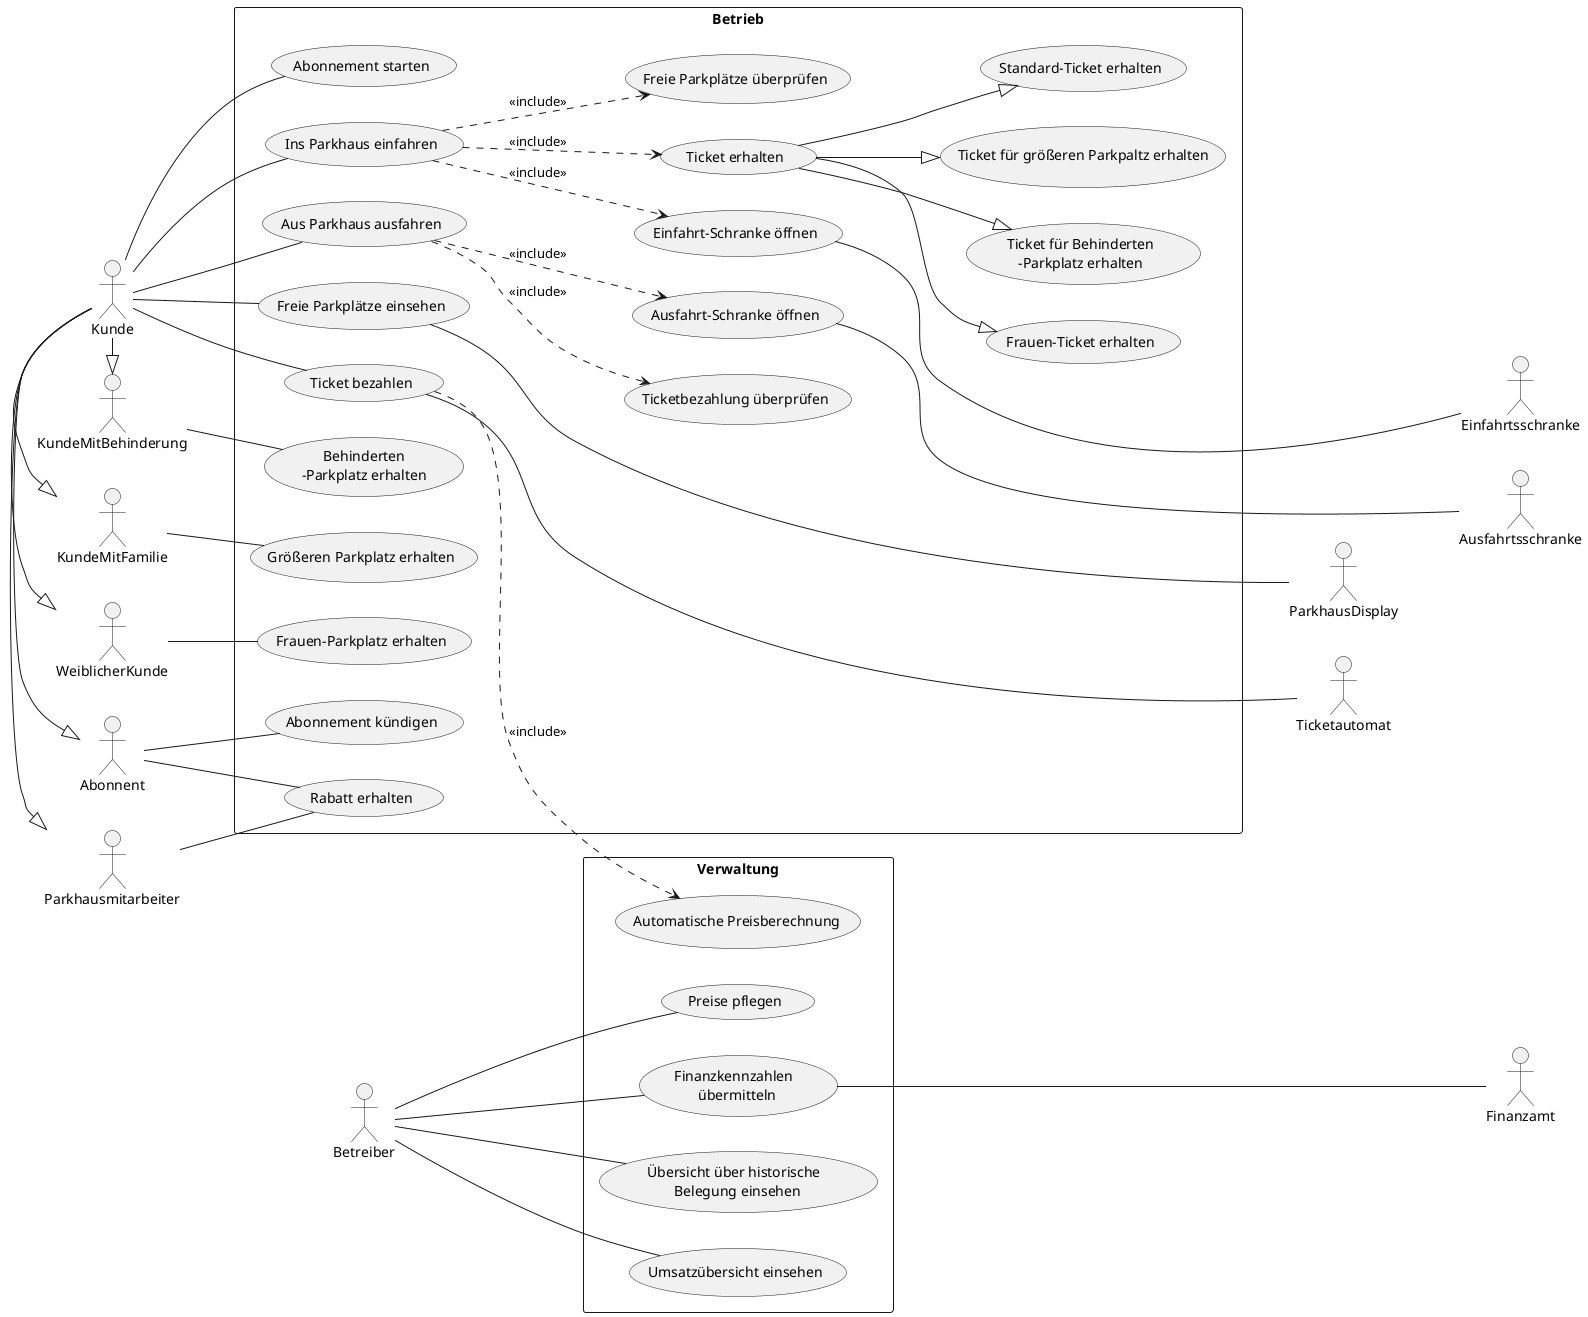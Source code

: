 @startuml
left to right direction
skinparam packageStyle rectangle
actor Kunde
actor Betreiber
actor Parkhausmitarbeiter
actor Abonnent
actor WeiblicherKunde
actor KundeMitFamilie
actor KundeMitBehinderung

actor Ticketautomat
actor ParkhausDisplay
actor Finanzamt

actor Einfahrtsschranke
actor Ausfahrtsschranke

package Betrieb {
    ''Use-Cases

    (Einfahrt-Schranke öffnen)
    (Ausfahrt-Schranke öffnen)

    (Ins Parkhaus einfahren)
    (Aus Parkhaus ausfahren)

    (Ticket erhalten)
    (Ticket bezahlen)
    (Ticketbezahlung überprüfen)

    (Standard-Ticket erhalten)
    (Frauen-Ticket erhalten)
    (Ticket für Behinderten\n-Parkplatz erhalten)
    (Ticket für größeren Parkpaltz erhalten)

    (Abonnement kündigen)
    (Abonnement starten)
    (Rabatt erhalten)

    (Freie Parkplätze einsehen)
    (Freie Parkplätze überprüfen)

    (Frauen-Parkplatz erhalten)
    (Behinderten\n-Parkplatz erhalten)
    (Größeren Parkplatz erhalten)
}

package Verwaltung {
    (Preise pflegen)
    (Finanzkennzahlen \n übermitteln)
    (Automatische Preisberechnung)
    (Übersicht über historische \n Belegung einsehen)
    (Umsatzübersicht einsehen)
}

    ''Hierarchie
    Kunde -|> Abonnent
    Kunde -|> Parkhausmitarbeiter
    Kunde -|> WeiblicherKunde
    Kunde -|> KundeMitFamilie
    Kunde -|> KundeMitBehinderung

    '' Verbindungen
    (Einfahrt-Schranke öffnen) ---- Einfahrtsschranke
    (Ausfahrt-Schranke öffnen) ---- Ausfahrtsschranke

    Kunde -- (Ins Parkhaus einfahren)
    (Ins Parkhaus einfahren) ..> (Ticket erhalten) : <<include>>
    (Ins Parkhaus einfahren) ..> (Freie Parkplätze überprüfen) : <<include>>
    (Ins Parkhaus einfahren) ..> (Einfahrt-Schranke öffnen) : <<include>>

    Kunde -- (Aus Parkhaus ausfahren)
    (Aus Parkhaus ausfahren) ..> (Ticketbezahlung überprüfen) : <<include>>
    (Aus Parkhaus ausfahren) ..> (Ausfahrt-Schranke öffnen) : <<include>>

    (Ticket erhalten) --|> (Standard-Ticket erhalten)
    (Ticket erhalten) --|> (Frauen-Ticket erhalten)
    (Ticket erhalten) --|> (Ticket für Behinderten\n-Parkplatz erhalten)
    (Ticket erhalten) --|> (Ticket für größeren Parkpaltz erhalten)

    (WeiblicherKunde) -- (Frauen-Parkplatz erhalten)
    KundeMitBehinderung -- (Behinderten\n-Parkplatz erhalten)
    KundeMitFamilie -- (Größeren Parkplatz erhalten)

    Kunde -- (Abonnement starten)
    Kunde -- (Freie Parkplätze einsehen)
    (Freie Parkplätze einsehen) ---- ParkhausDisplay

    Kunde -- (Ticket bezahlen)
    (Ticket bezahlen) ---- Ticketautomat
    (Ticket bezahlen) ..> (Automatische Preisberechnung) : <<include>>

    Abonnent -- (Abonnement kündigen)

    Betreiber -- (Finanzkennzahlen \n übermitteln)
    (Finanzkennzahlen \n übermitteln) ---- Finanzamt

    Betreiber -- (Preise pflegen)
    Betreiber -- (Umsatzübersicht einsehen)
    Betreiber -- (Übersicht über historische \n Belegung einsehen)

    Abonnent -- (Rabatt erhalten)
    Parkhausmitarbeiter -- (Rabatt erhalten)


@enduml